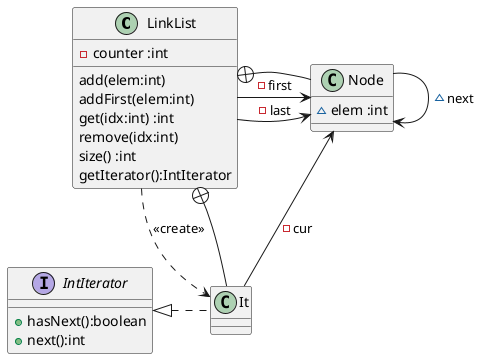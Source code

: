 @startuml

class LinkList {
  '-first :Node
  -counter :int
  add(elem:int)
  addFirst(elem:int)
  get(idx:int) :int
  remove(idx:int)
  size() :int
  getIterator():IntIterator
}
LinkList ..> It : <<create>>

interface IntIterator {
   +hasNext():boolean
   +next():int
}

class It {
   '+hasNext():boolean
   '+next():int
}

class Node {
  ~elem :int
  '~next :Node
}

Node <- It : -cur
Node -> Node : ~next
'LinkList ..> IntIterator
LinkList +- Node : "  "
LinkList -> Node : -first
LinkList -> Node : -last
LinkList +-- It

IntIterator <|. It : "      "

@enduml